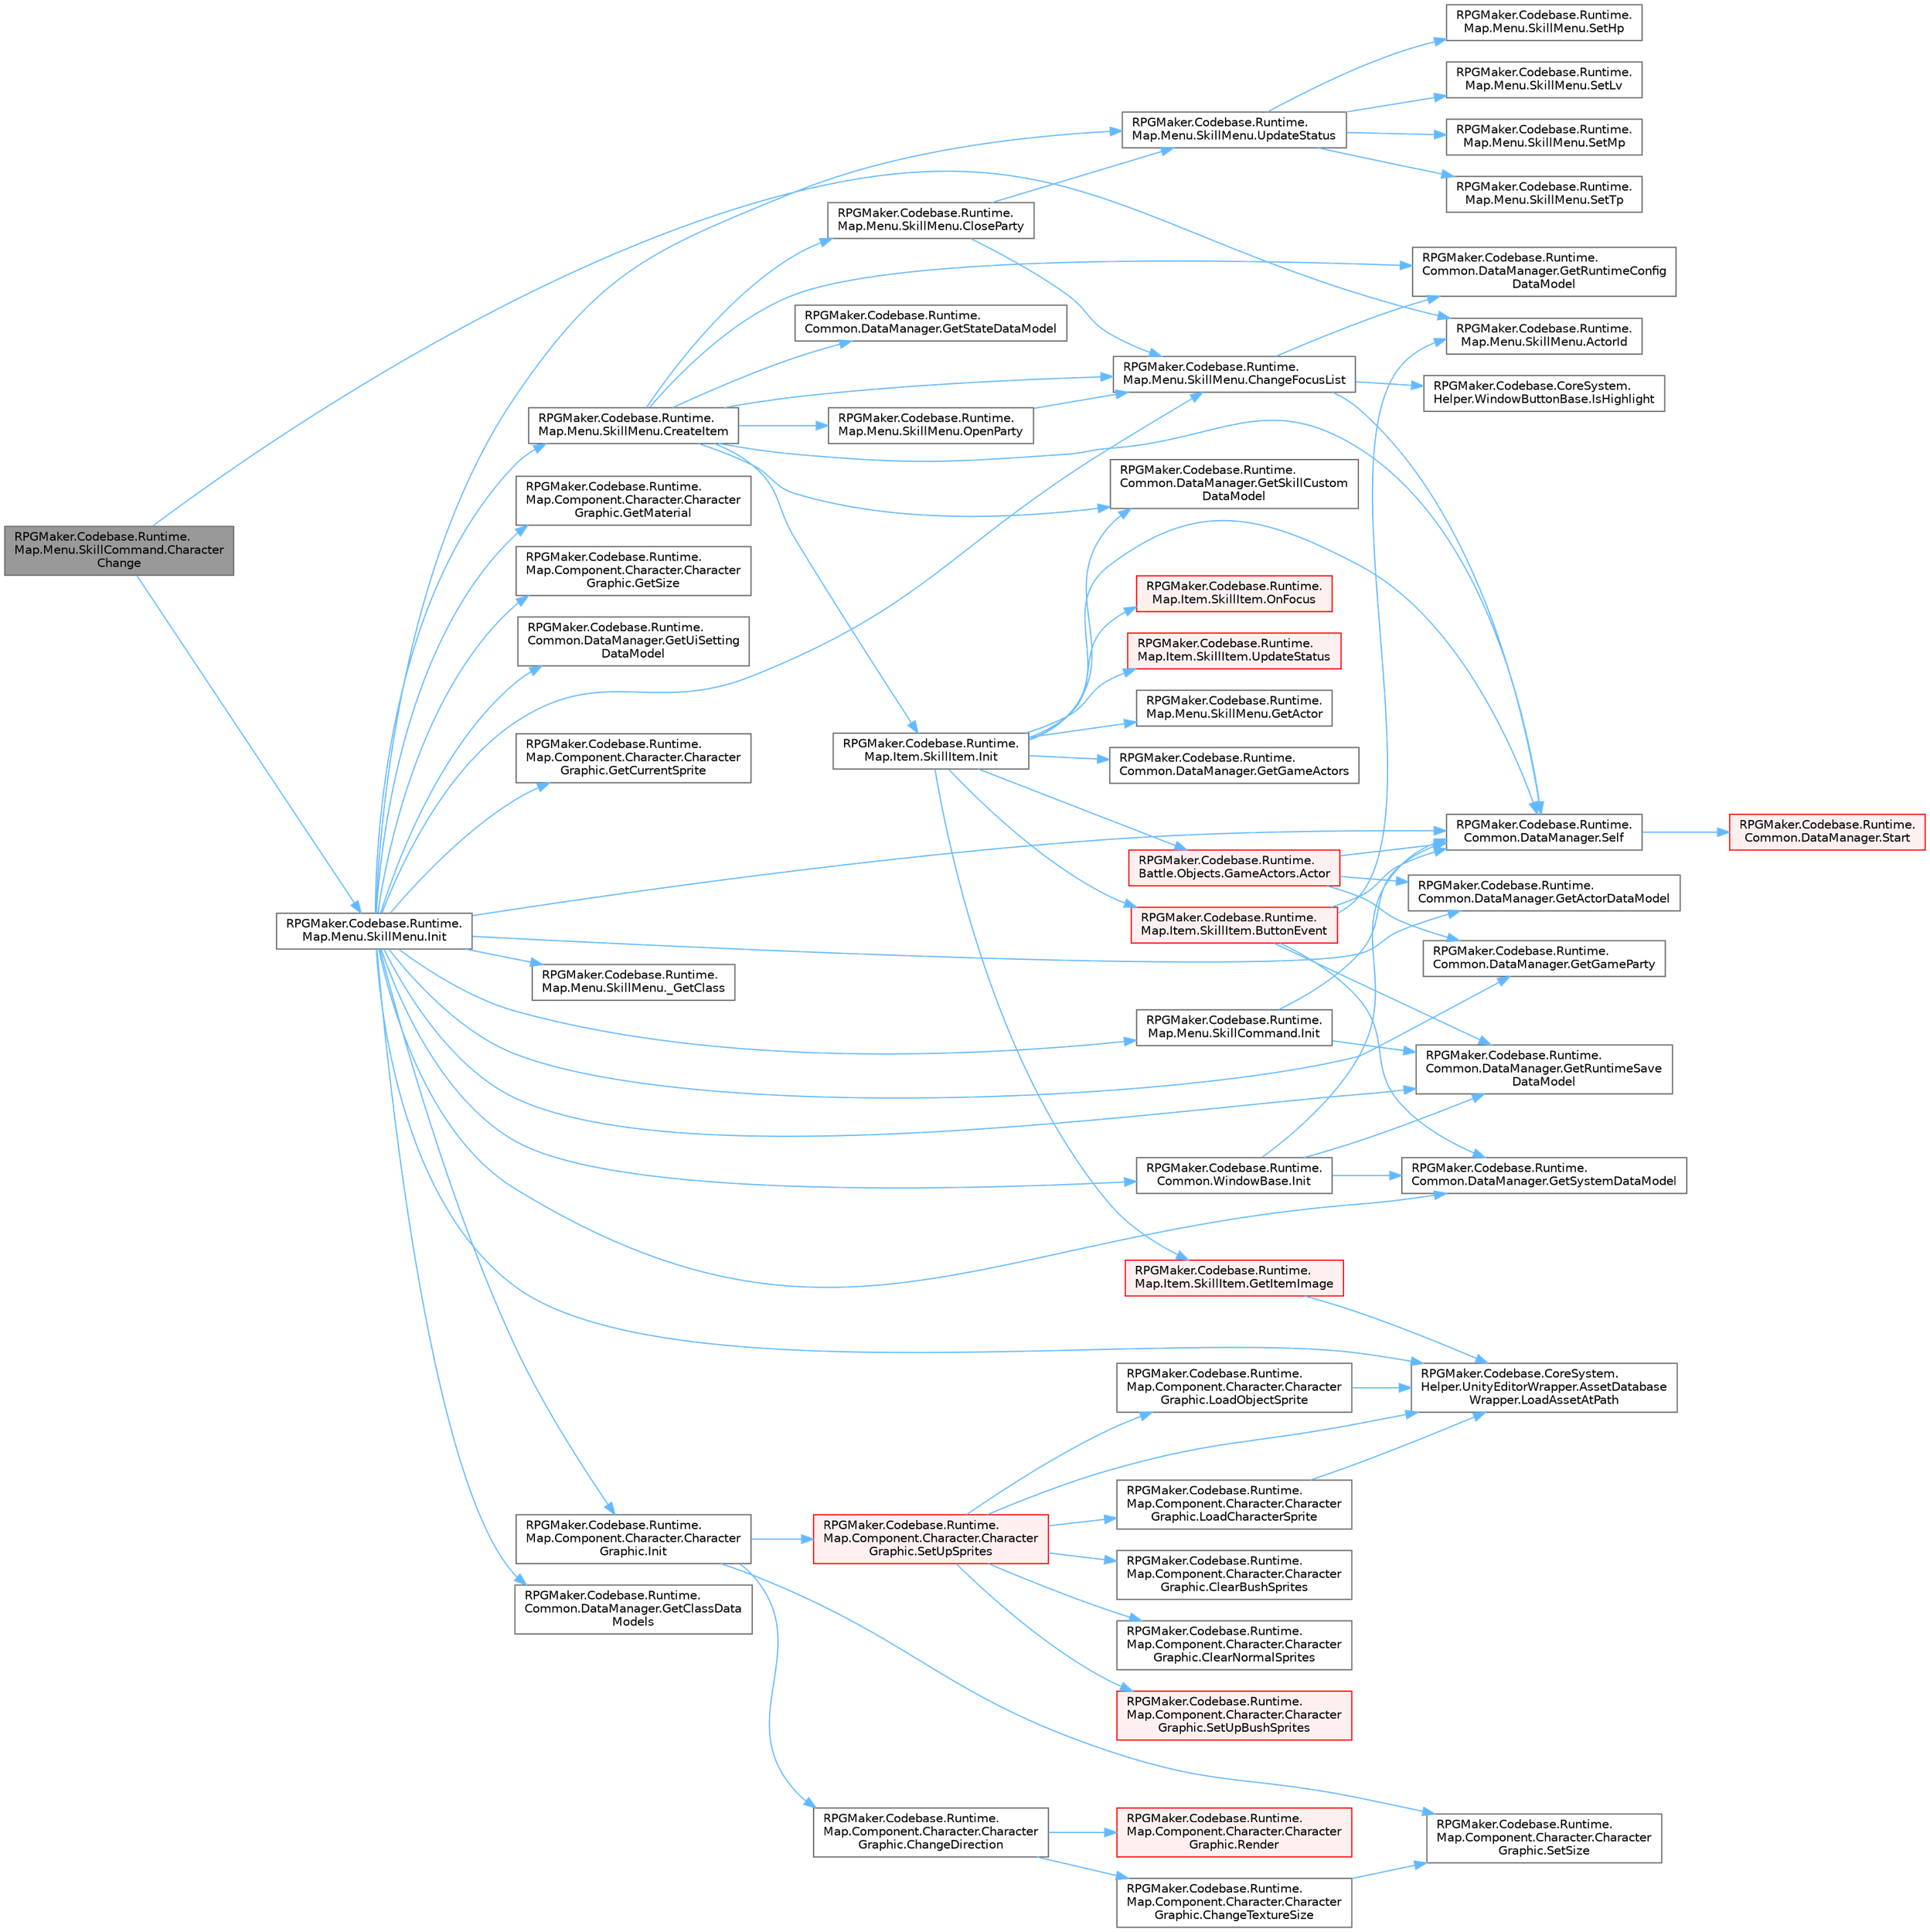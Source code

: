 digraph "RPGMaker.Codebase.Runtime.Map.Menu.SkillCommand.CharacterChange"
{
 // LATEX_PDF_SIZE
  bgcolor="transparent";
  edge [fontname=Helvetica,fontsize=10,labelfontname=Helvetica,labelfontsize=10];
  node [fontname=Helvetica,fontsize=10,shape=box,height=0.2,width=0.4];
  rankdir="LR";
  Node1 [id="Node000001",label="RPGMaker.Codebase.Runtime.\lMap.Menu.SkillCommand.Character\lChange",height=0.2,width=0.4,color="gray40", fillcolor="grey60", style="filled", fontcolor="black",tooltip="ボタンのイベント入力"];
  Node1 -> Node2 [id="edge1_Node000001_Node000002",color="steelblue1",style="solid",tooltip=" "];
  Node2 [id="Node000002",label="RPGMaker.Codebase.Runtime.\lMap.Menu.SkillMenu.ActorId",height=0.2,width=0.4,color="grey40", fillcolor="white", style="filled",URL="$db/d40/class_r_p_g_maker_1_1_codebase_1_1_runtime_1_1_map_1_1_menu_1_1_skill_menu.html#aa9816508fcc6287d0fef38d169814601",tooltip="アクターのID取得"];
  Node1 -> Node3 [id="edge2_Node000001_Node000003",color="steelblue1",style="solid",tooltip=" "];
  Node3 [id="Node000003",label="RPGMaker.Codebase.Runtime.\lMap.Menu.SkillMenu.Init",height=0.2,width=0.4,color="grey40", fillcolor="white", style="filled",URL="$db/d40/class_r_p_g_maker_1_1_codebase_1_1_runtime_1_1_map_1_1_menu_1_1_skill_menu.html#a975d3a099f39f2d6dbade2fcf5a23cb1",tooltip="初期化処理"];
  Node3 -> Node4 [id="edge3_Node000003_Node000004",color="steelblue1",style="solid",tooltip=" "];
  Node4 [id="Node000004",label="RPGMaker.Codebase.Runtime.\lMap.Menu.SkillMenu._GetClass",height=0.2,width=0.4,color="grey40", fillcolor="white", style="filled",URL="$db/d40/class_r_p_g_maker_1_1_codebase_1_1_runtime_1_1_map_1_1_menu_1_1_skill_menu.html#a770963c7f7b4614ca7ea029dca58b6e5",tooltip="クラス名取得"];
  Node3 -> Node5 [id="edge4_Node000003_Node000005",color="steelblue1",style="solid",tooltip=" "];
  Node5 [id="Node000005",label="RPGMaker.Codebase.Runtime.\lMap.Menu.SkillMenu.ChangeFocusList",height=0.2,width=0.4,color="grey40", fillcolor="white", style="filled",URL="$db/d40/class_r_p_g_maker_1_1_codebase_1_1_runtime_1_1_map_1_1_menu_1_1_skill_menu.html#af36ad7509dd7e32d408a7ca967b6b63a",tooltip="リストのフォーカス位置を変更する"];
  Node5 -> Node6 [id="edge5_Node000005_Node000006",color="steelblue1",style="solid",tooltip=" "];
  Node6 [id="Node000006",label="RPGMaker.Codebase.Runtime.\lCommon.DataManager.GetRuntimeConfig\lDataModel",height=0.2,width=0.4,color="grey40", fillcolor="white", style="filled",URL="$d5/d08/class_r_p_g_maker_1_1_codebase_1_1_runtime_1_1_common_1_1_data_manager.html#a0a2ffc641c2e2cb5de6540b100272aa5",tooltip=" "];
  Node5 -> Node7 [id="edge6_Node000005_Node000007",color="steelblue1",style="solid",tooltip=" "];
  Node7 [id="Node000007",label="RPGMaker.Codebase.CoreSystem.\lHelper.WindowButtonBase.IsHighlight",height=0.2,width=0.4,color="grey40", fillcolor="white", style="filled",URL="$d1/d38/class_r_p_g_maker_1_1_codebase_1_1_core_system_1_1_helper_1_1_window_button_base.html#a11adcf44812f4a23c10330ba5785b82c",tooltip="現在このボタンがハイライト状態かどうかの返却"];
  Node5 -> Node8 [id="edge7_Node000005_Node000008",color="steelblue1",style="solid",tooltip=" "];
  Node8 [id="Node000008",label="RPGMaker.Codebase.Runtime.\lCommon.DataManager.Self",height=0.2,width=0.4,color="grey40", fillcolor="white", style="filled",URL="$d5/d08/class_r_p_g_maker_1_1_codebase_1_1_runtime_1_1_common_1_1_data_manager.html#a8f0a40fd71fe0a873d1905e106299934",tooltip=" "];
  Node8 -> Node9 [id="edge8_Node000008_Node000009",color="steelblue1",style="solid",tooltip=" "];
  Node9 [id="Node000009",label="RPGMaker.Codebase.Runtime.\lCommon.DataManager.Start",height=0.2,width=0.4,color="red", fillcolor="#FFF0F0", style="filled",URL="$d5/d08/class_r_p_g_maker_1_1_codebase_1_1_runtime_1_1_common_1_1_data_manager.html#ace8f5b29b336a071e6383ecdbe0f85c5",tooltip=" "];
  Node3 -> Node46 [id="edge9_Node000003_Node000046",color="steelblue1",style="solid",tooltip=" "];
  Node46 [id="Node000046",label="RPGMaker.Codebase.Runtime.\lMap.Menu.SkillMenu.CreateItem",height=0.2,width=0.4,color="grey40", fillcolor="white", style="filled",URL="$db/d40/class_r_p_g_maker_1_1_codebase_1_1_runtime_1_1_map_1_1_menu_1_1_skill_menu.html#ab9c01ed665de683f0ed12dc13ed39836",tooltip="スキルボタン作成処理"];
  Node46 -> Node5 [id="edge10_Node000046_Node000005",color="steelblue1",style="solid",tooltip=" "];
  Node46 -> Node47 [id="edge11_Node000046_Node000047",color="steelblue1",style="solid",tooltip=" "];
  Node47 [id="Node000047",label="RPGMaker.Codebase.Runtime.\lMap.Menu.SkillMenu.CloseParty",height=0.2,width=0.4,color="grey40", fillcolor="white", style="filled",URL="$db/d40/class_r_p_g_maker_1_1_codebase_1_1_runtime_1_1_map_1_1_menu_1_1_skill_menu.html#a8d03f1683c92263bec9e511ee4020dea",tooltip="パーティメンバーの選択画面終了"];
  Node47 -> Node5 [id="edge12_Node000047_Node000005",color="steelblue1",style="solid",tooltip=" "];
  Node47 -> Node48 [id="edge13_Node000047_Node000048",color="steelblue1",style="solid",tooltip=" "];
  Node48 [id="Node000048",label="RPGMaker.Codebase.Runtime.\lMap.Menu.SkillMenu.UpdateStatus",height=0.2,width=0.4,color="grey40", fillcolor="white", style="filled",URL="$db/d40/class_r_p_g_maker_1_1_codebase_1_1_runtime_1_1_map_1_1_menu_1_1_skill_menu.html#af146a7f3fdbe4bfc3d102c06d8a4fb6c",tooltip="ステータス更新"];
  Node48 -> Node49 [id="edge14_Node000048_Node000049",color="steelblue1",style="solid",tooltip=" "];
  Node49 [id="Node000049",label="RPGMaker.Codebase.Runtime.\lMap.Menu.SkillMenu.SetHp",height=0.2,width=0.4,color="grey40", fillcolor="white", style="filled",URL="$db/d40/class_r_p_g_maker_1_1_codebase_1_1_runtime_1_1_map_1_1_menu_1_1_skill_menu.html#acb9f4396107b11fce1b28941c212d49d",tooltip="HP設定"];
  Node48 -> Node50 [id="edge15_Node000048_Node000050",color="steelblue1",style="solid",tooltip=" "];
  Node50 [id="Node000050",label="RPGMaker.Codebase.Runtime.\lMap.Menu.SkillMenu.SetLv",height=0.2,width=0.4,color="grey40", fillcolor="white", style="filled",URL="$db/d40/class_r_p_g_maker_1_1_codebase_1_1_runtime_1_1_map_1_1_menu_1_1_skill_menu.html#a33255cc13c63adbb554f217fb98d7f13",tooltip="レベル設定"];
  Node48 -> Node51 [id="edge16_Node000048_Node000051",color="steelblue1",style="solid",tooltip=" "];
  Node51 [id="Node000051",label="RPGMaker.Codebase.Runtime.\lMap.Menu.SkillMenu.SetMp",height=0.2,width=0.4,color="grey40", fillcolor="white", style="filled",URL="$db/d40/class_r_p_g_maker_1_1_codebase_1_1_runtime_1_1_map_1_1_menu_1_1_skill_menu.html#a237bdaac1e11c343e1d5f788fa4b287c",tooltip="MP設定"];
  Node48 -> Node52 [id="edge17_Node000048_Node000052",color="steelblue1",style="solid",tooltip=" "];
  Node52 [id="Node000052",label="RPGMaker.Codebase.Runtime.\lMap.Menu.SkillMenu.SetTp",height=0.2,width=0.4,color="grey40", fillcolor="white", style="filled",URL="$db/d40/class_r_p_g_maker_1_1_codebase_1_1_runtime_1_1_map_1_1_menu_1_1_skill_menu.html#a3ec6e5ea48c023f610a4a770dfaaf40c",tooltip="TP設定"];
  Node46 -> Node6 [id="edge18_Node000046_Node000006",color="steelblue1",style="solid",tooltip=" "];
  Node46 -> Node53 [id="edge19_Node000046_Node000053",color="steelblue1",style="solid",tooltip=" "];
  Node53 [id="Node000053",label="RPGMaker.Codebase.Runtime.\lCommon.DataManager.GetSkillCustom\lDataModel",height=0.2,width=0.4,color="grey40", fillcolor="white", style="filled",URL="$d5/d08/class_r_p_g_maker_1_1_codebase_1_1_runtime_1_1_common_1_1_data_manager.html#ac155884922972284514d23ccb2aeee86",tooltip=" "];
  Node46 -> Node54 [id="edge20_Node000046_Node000054",color="steelblue1",style="solid",tooltip=" "];
  Node54 [id="Node000054",label="RPGMaker.Codebase.Runtime.\lCommon.DataManager.GetStateDataModel",height=0.2,width=0.4,color="grey40", fillcolor="white", style="filled",URL="$d5/d08/class_r_p_g_maker_1_1_codebase_1_1_runtime_1_1_common_1_1_data_manager.html#a9680aabf1be7c423813a70df23574c2c",tooltip=" "];
  Node46 -> Node55 [id="edge21_Node000046_Node000055",color="steelblue1",style="solid",tooltip=" "];
  Node55 [id="Node000055",label="RPGMaker.Codebase.Runtime.\lMap.Item.SkillItem.Init",height=0.2,width=0.4,color="grey40", fillcolor="white", style="filled",URL="$d0/d4d/class_r_p_g_maker_1_1_codebase_1_1_runtime_1_1_map_1_1_item_1_1_skill_item.html#a67105a5534fe839473b8da87d9b5cdb3",tooltip="初期化処理"];
  Node55 -> Node56 [id="edge22_Node000055_Node000056",color="steelblue1",style="solid",tooltip=" "];
  Node56 [id="Node000056",label="RPGMaker.Codebase.Runtime.\lBattle.Objects.GameActors.Actor",height=0.2,width=0.4,color="red", fillcolor="#FFF0F0", style="filled",URL="$d4/d13/class_r_p_g_maker_1_1_codebase_1_1_runtime_1_1_battle_1_1_objects_1_1_game_actors.html#a82bc12affbb34d1675ddcafaf9bbb5ee",tooltip="😁 指定IDのアクターを返す"];
  Node56 -> Node57 [id="edge23_Node000056_Node000057",color="steelblue1",style="solid",tooltip=" "];
  Node57 [id="Node000057",label="RPGMaker.Codebase.Runtime.\lCommon.DataManager.GetActorDataModel",height=0.2,width=0.4,color="grey40", fillcolor="white", style="filled",URL="$d5/d08/class_r_p_g_maker_1_1_codebase_1_1_runtime_1_1_common_1_1_data_manager.html#abfb1fd14c6aadc61fe20955b4b60c7cf",tooltip=" "];
  Node56 -> Node58 [id="edge24_Node000056_Node000058",color="steelblue1",style="solid",tooltip=" "];
  Node58 [id="Node000058",label="RPGMaker.Codebase.Runtime.\lCommon.DataManager.GetGameParty",height=0.2,width=0.4,color="grey40", fillcolor="white", style="filled",URL="$d5/d08/class_r_p_g_maker_1_1_codebase_1_1_runtime_1_1_common_1_1_data_manager.html#a51ad2669c15aba611fa704eb84001f8c",tooltip=" "];
  Node56 -> Node8 [id="edge25_Node000056_Node000008",color="steelblue1",style="solid",tooltip=" "];
  Node55 -> Node60 [id="edge26_Node000055_Node000060",color="steelblue1",style="solid",tooltip=" "];
  Node60 [id="Node000060",label="RPGMaker.Codebase.Runtime.\lMap.Item.SkillItem.ButtonEvent",height=0.2,width=0.4,color="red", fillcolor="#FFF0F0", style="filled",URL="$d0/d4d/class_r_p_g_maker_1_1_codebase_1_1_runtime_1_1_map_1_1_item_1_1_skill_item.html#a4b4dcfc04d0a4bb83639515d84f45c06",tooltip="スキル選択時処理"];
  Node60 -> Node2 [id="edge27_Node000060_Node000002",color="steelblue1",style="solid",tooltip=" "];
  Node60 -> Node66 [id="edge28_Node000060_Node000066",color="steelblue1",style="solid",tooltip=" "];
  Node66 [id="Node000066",label="RPGMaker.Codebase.Runtime.\lCommon.DataManager.GetRuntimeSave\lDataModel",height=0.2,width=0.4,color="grey40", fillcolor="white", style="filled",URL="$d5/d08/class_r_p_g_maker_1_1_codebase_1_1_runtime_1_1_common_1_1_data_manager.html#aa008ccb1bfddc97c2c6618cfe1fe9ab9",tooltip=" "];
  Node60 -> Node71 [id="edge29_Node000060_Node000071",color="steelblue1",style="solid",tooltip=" "];
  Node71 [id="Node000071",label="RPGMaker.Codebase.Runtime.\lCommon.DataManager.GetSystemDataModel",height=0.2,width=0.4,color="grey40", fillcolor="white", style="filled",URL="$d5/d08/class_r_p_g_maker_1_1_codebase_1_1_runtime_1_1_common_1_1_data_manager.html#acdc0251471c3db50b36db22a1f9b9d83",tooltip=" "];
  Node60 -> Node8 [id="edge30_Node000060_Node000008",color="steelblue1",style="solid",tooltip=" "];
  Node55 -> Node112 [id="edge31_Node000055_Node000112",color="steelblue1",style="solid",tooltip=" "];
  Node112 [id="Node000112",label="RPGMaker.Codebase.Runtime.\lMap.Menu.SkillMenu.GetActor",height=0.2,width=0.4,color="grey40", fillcolor="white", style="filled",URL="$db/d40/class_r_p_g_maker_1_1_codebase_1_1_runtime_1_1_map_1_1_menu_1_1_skill_menu.html#a62f07b003a5132212ef17ccd0ca34fce",tooltip="アクター取得"];
  Node55 -> Node113 [id="edge32_Node000055_Node000113",color="steelblue1",style="solid",tooltip=" "];
  Node113 [id="Node000113",label="RPGMaker.Codebase.Runtime.\lCommon.DataManager.GetGameActors",height=0.2,width=0.4,color="grey40", fillcolor="white", style="filled",URL="$d5/d08/class_r_p_g_maker_1_1_codebase_1_1_runtime_1_1_common_1_1_data_manager.html#a8810afb189bb1803ccd916552d612bb1",tooltip=" "];
  Node55 -> Node114 [id="edge33_Node000055_Node000114",color="steelblue1",style="solid",tooltip=" "];
  Node114 [id="Node000114",label="RPGMaker.Codebase.Runtime.\lMap.Item.SkillItem.GetItemImage",height=0.2,width=0.4,color="red", fillcolor="#FFF0F0", style="filled",URL="$d0/d4d/class_r_p_g_maker_1_1_codebase_1_1_runtime_1_1_map_1_1_item_1_1_skill_item.html#a5072c06352b97b362fbe43bd69128f4d",tooltip=" "];
  Node114 -> Node84 [id="edge34_Node000114_Node000084",color="steelblue1",style="solid",tooltip=" "];
  Node84 [id="Node000084",label="RPGMaker.Codebase.CoreSystem.\lHelper.UnityEditorWrapper.AssetDatabase\lWrapper.LoadAssetAtPath",height=0.2,width=0.4,color="grey40", fillcolor="white", style="filled",URL="$d9/d20/class_r_p_g_maker_1_1_codebase_1_1_core_system_1_1_helper_1_1_unity_editor_wrapper_1_1_asset_database_wrapper.html#a471f932b0479bad28c9fd1b02f1d5d7a",tooltip="😁 パスで資産読込"];
  Node55 -> Node53 [id="edge35_Node000055_Node000053",color="steelblue1",style="solid",tooltip=" "];
  Node55 -> Node115 [id="edge36_Node000055_Node000115",color="steelblue1",style="solid",tooltip=" "];
  Node115 [id="Node000115",label="RPGMaker.Codebase.Runtime.\lMap.Item.SkillItem.OnFocus",height=0.2,width=0.4,color="red", fillcolor="#FFF0F0", style="filled",URL="$d0/d4d/class_r_p_g_maker_1_1_codebase_1_1_runtime_1_1_map_1_1_item_1_1_skill_item.html#abfbc488a7a7f48b6f28d63baf90e9f21",tooltip="OnFocus時処理"];
  Node55 -> Node8 [id="edge37_Node000055_Node000008",color="steelblue1",style="solid",tooltip=" "];
  Node55 -> Node117 [id="edge38_Node000055_Node000117",color="steelblue1",style="solid",tooltip=" "];
  Node117 [id="Node000117",label="RPGMaker.Codebase.Runtime.\lMap.Item.SkillItem.UpdateStatus",height=0.2,width=0.4,color="red", fillcolor="#FFF0F0", style="filled",URL="$d0/d4d/class_r_p_g_maker_1_1_codebase_1_1_runtime_1_1_map_1_1_item_1_1_skill_item.html#a262df59db73470e8ac8dea5732097c9a",tooltip="ステータス更新"];
  Node46 -> Node125 [id="edge39_Node000046_Node000125",color="steelblue1",style="solid",tooltip=" "];
  Node125 [id="Node000125",label="RPGMaker.Codebase.Runtime.\lMap.Menu.SkillMenu.OpenParty",height=0.2,width=0.4,color="grey40", fillcolor="white", style="filled",URL="$db/d40/class_r_p_g_maker_1_1_codebase_1_1_runtime_1_1_map_1_1_menu_1_1_skill_menu.html#aaac9955dde08791c7cd7745ccdc8665d",tooltip="パーティメンバーの選択画面表示"];
  Node125 -> Node5 [id="edge40_Node000125_Node000005",color="steelblue1",style="solid",tooltip=" "];
  Node46 -> Node8 [id="edge41_Node000046_Node000008",color="steelblue1",style="solid",tooltip=" "];
  Node3 -> Node57 [id="edge42_Node000003_Node000057",color="steelblue1",style="solid",tooltip=" "];
  Node3 -> Node126 [id="edge43_Node000003_Node000126",color="steelblue1",style="solid",tooltip=" "];
  Node126 [id="Node000126",label="RPGMaker.Codebase.Runtime.\lCommon.DataManager.GetClassData\lModels",height=0.2,width=0.4,color="grey40", fillcolor="white", style="filled",URL="$d5/d08/class_r_p_g_maker_1_1_codebase_1_1_runtime_1_1_common_1_1_data_manager.html#abb0646c693ff140faa5d2821854be045",tooltip=" "];
  Node3 -> Node127 [id="edge44_Node000003_Node000127",color="steelblue1",style="solid",tooltip=" "];
  Node127 [id="Node000127",label="RPGMaker.Codebase.Runtime.\lMap.Component.Character.Character\lGraphic.GetCurrentSprite",height=0.2,width=0.4,color="grey40", fillcolor="white", style="filled",URL="$da/d44/class_r_p_g_maker_1_1_codebase_1_1_runtime_1_1_map_1_1_component_1_1_character_1_1_character_graphic.html#a9b0780c78d81029c2cf5ab7b6a56519b",tooltip="😁 各画面でSDキャラ画像の1枚目を表示するためのプロパティ"];
  Node3 -> Node58 [id="edge45_Node000003_Node000058",color="steelblue1",style="solid",tooltip=" "];
  Node3 -> Node128 [id="edge46_Node000003_Node000128",color="steelblue1",style="solid",tooltip=" "];
  Node128 [id="Node000128",label="RPGMaker.Codebase.Runtime.\lMap.Component.Character.Character\lGraphic.GetMaterial",height=0.2,width=0.4,color="grey40", fillcolor="white", style="filled",URL="$da/d44/class_r_p_g_maker_1_1_codebase_1_1_runtime_1_1_map_1_1_component_1_1_character_1_1_character_graphic.html#ab0fd02c5a4de48246eff1afcf72b3064",tooltip="😁 各画面でSDキャラ画像の1枚目を表示するためのプロパティ"];
  Node3 -> Node66 [id="edge47_Node000003_Node000066",color="steelblue1",style="solid",tooltip=" "];
  Node3 -> Node129 [id="edge48_Node000003_Node000129",color="steelblue1",style="solid",tooltip=" "];
  Node129 [id="Node000129",label="RPGMaker.Codebase.Runtime.\lMap.Component.Character.Character\lGraphic.GetSize",height=0.2,width=0.4,color="grey40", fillcolor="white", style="filled",URL="$da/d44/class_r_p_g_maker_1_1_codebase_1_1_runtime_1_1_map_1_1_component_1_1_character_1_1_character_graphic.html#a74227c8d22f67b1698b96e05f3fadb8c",tooltip="😁 各画面でSDキャラ画像の1枚目を表示するためのプロパティ"];
  Node3 -> Node71 [id="edge49_Node000003_Node000071",color="steelblue1",style="solid",tooltip=" "];
  Node3 -> Node130 [id="edge50_Node000003_Node000130",color="steelblue1",style="solid",tooltip=" "];
  Node130 [id="Node000130",label="RPGMaker.Codebase.Runtime.\lCommon.DataManager.GetUiSetting\lDataModel",height=0.2,width=0.4,color="grey40", fillcolor="white", style="filled",URL="$d5/d08/class_r_p_g_maker_1_1_codebase_1_1_runtime_1_1_common_1_1_data_manager.html#a3cf9e3927b433f3ab6cc80adcc0d09c2",tooltip=" "];
  Node3 -> Node78 [id="edge51_Node000003_Node000078",color="steelblue1",style="solid",tooltip=" "];
  Node78 [id="Node000078",label="RPGMaker.Codebase.Runtime.\lCommon.WindowBase.Init",height=0.2,width=0.4,color="grey40", fillcolor="white", style="filled",URL="$d4/d52/class_r_p_g_maker_1_1_codebase_1_1_runtime_1_1_common_1_1_window_base.html#a8fa566df21c304a9028269d880911028",tooltip=" "];
  Node78 -> Node66 [id="edge52_Node000078_Node000066",color="steelblue1",style="solid",tooltip=" "];
  Node78 -> Node71 [id="edge53_Node000078_Node000071",color="steelblue1",style="solid",tooltip=" "];
  Node78 -> Node8 [id="edge54_Node000078_Node000008",color="steelblue1",style="solid",tooltip=" "];
  Node3 -> Node131 [id="edge55_Node000003_Node000131",color="steelblue1",style="solid",tooltip=" "];
  Node131 [id="Node000131",label="RPGMaker.Codebase.Runtime.\lMap.Menu.SkillCommand.Init",height=0.2,width=0.4,color="grey40", fillcolor="white", style="filled",URL="$dd/d31/class_r_p_g_maker_1_1_codebase_1_1_runtime_1_1_map_1_1_menu_1_1_skill_command.html#aa78f79cef1f8fbb89a82561bf9c0032b",tooltip=" "];
  Node131 -> Node66 [id="edge56_Node000131_Node000066",color="steelblue1",style="solid",tooltip=" "];
  Node131 -> Node8 [id="edge57_Node000131_Node000008",color="steelblue1",style="solid",tooltip=" "];
  Node3 -> Node132 [id="edge58_Node000003_Node000132",color="steelblue1",style="solid",tooltip=" "];
  Node132 [id="Node000132",label="RPGMaker.Codebase.Runtime.\lMap.Component.Character.Character\lGraphic.Init",height=0.2,width=0.4,color="grey40", fillcolor="white", style="filled",URL="$da/d44/class_r_p_g_maker_1_1_codebase_1_1_runtime_1_1_map_1_1_component_1_1_character_1_1_character_graphic.html#a2d910728c7f3bbfc4fc684ed3fd3d2b7",tooltip="😁 初期化"];
  Node132 -> Node133 [id="edge59_Node000132_Node000133",color="steelblue1",style="solid",tooltip=" "];
  Node133 [id="Node000133",label="RPGMaker.Codebase.Runtime.\lMap.Component.Character.Character\lGraphic.ChangeDirection",height=0.2,width=0.4,color="grey40", fillcolor="white", style="filled",URL="$da/d44/class_r_p_g_maker_1_1_codebase_1_1_runtime_1_1_map_1_1_component_1_1_character_1_1_character_graphic.html#a8d5ab5c51f8f01da17e02ee445042c14",tooltip="😁 向き変更"];
  Node133 -> Node134 [id="edge60_Node000133_Node000134",color="steelblue1",style="solid",tooltip=" "];
  Node134 [id="Node000134",label="RPGMaker.Codebase.Runtime.\lMap.Component.Character.Character\lGraphic.ChangeTextureSize",height=0.2,width=0.4,color="grey40", fillcolor="white", style="filled",URL="$da/d44/class_r_p_g_maker_1_1_codebase_1_1_runtime_1_1_map_1_1_component_1_1_character_1_1_character_graphic.html#a989e537181ea19d26d9acd928ec8a5bb",tooltip="😁 テクスチャー・サイズ変更"];
  Node134 -> Node135 [id="edge61_Node000134_Node000135",color="steelblue1",style="solid",tooltip=" "];
  Node135 [id="Node000135",label="RPGMaker.Codebase.Runtime.\lMap.Component.Character.Character\lGraphic.SetSize",height=0.2,width=0.4,color="grey40", fillcolor="white", style="filled",URL="$da/d44/class_r_p_g_maker_1_1_codebase_1_1_runtime_1_1_map_1_1_component_1_1_character_1_1_character_graphic.html#aaa9f4eb137cf35444b27a3f9fb85b9a3",tooltip="😁 サイズ設定(1.0が100%)"];
  Node133 -> Node136 [id="edge62_Node000133_Node000136",color="steelblue1",style="solid",tooltip=" "];
  Node136 [id="Node000136",label="RPGMaker.Codebase.Runtime.\lMap.Component.Character.Character\lGraphic.Render",height=0.2,width=0.4,color="red", fillcolor="#FFF0F0", style="filled",URL="$da/d44/class_r_p_g_maker_1_1_codebase_1_1_runtime_1_1_map_1_1_component_1_1_character_1_1_character_graphic.html#a134cd935141a449e9086842b576c0b55",tooltip="😁 描画"];
  Node132 -> Node135 [id="edge63_Node000132_Node000135",color="steelblue1",style="solid",tooltip=" "];
  Node132 -> Node138 [id="edge64_Node000132_Node000138",color="steelblue1",style="solid",tooltip=" "];
  Node138 [id="Node000138",label="RPGMaker.Codebase.Runtime.\lMap.Component.Character.Character\lGraphic.SetUpSprites",height=0.2,width=0.4,color="red", fillcolor="#FFF0F0", style="filled",URL="$da/d44/class_r_p_g_maker_1_1_codebase_1_1_runtime_1_1_map_1_1_component_1_1_character_1_1_character_graphic.html#a3e1f746cb6c8892d8e9e5422da0cf30b",tooltip="😁 上スプライト設定"];
  Node138 -> Node139 [id="edge65_Node000138_Node000139",color="steelblue1",style="solid",tooltip=" "];
  Node139 [id="Node000139",label="RPGMaker.Codebase.Runtime.\lMap.Component.Character.Character\lGraphic.ClearBushSprites",height=0.2,width=0.4,color="grey40", fillcolor="white", style="filled",URL="$da/d44/class_r_p_g_maker_1_1_codebase_1_1_runtime_1_1_map_1_1_component_1_1_character_1_1_character_graphic.html#a53c283c3e6ec5a2d569e963f68af9f6e",tooltip="😁 藪スプライトをクリアー"];
  Node138 -> Node140 [id="edge66_Node000138_Node000140",color="steelblue1",style="solid",tooltip=" "];
  Node140 [id="Node000140",label="RPGMaker.Codebase.Runtime.\lMap.Component.Character.Character\lGraphic.ClearNormalSprites",height=0.2,width=0.4,color="grey40", fillcolor="white", style="filled",URL="$da/d44/class_r_p_g_maker_1_1_codebase_1_1_runtime_1_1_map_1_1_component_1_1_character_1_1_character_graphic.html#abb6664f9f7c6cc01115984c8b124abce",tooltip="😁 通常スプライトをクリアー"];
  Node138 -> Node84 [id="edge67_Node000138_Node000084",color="steelblue1",style="solid",tooltip=" "];
  Node138 -> Node141 [id="edge68_Node000138_Node000141",color="steelblue1",style="solid",tooltip=" "];
  Node141 [id="Node000141",label="RPGMaker.Codebase.Runtime.\lMap.Component.Character.Character\lGraphic.LoadCharacterSprite",height=0.2,width=0.4,color="grey40", fillcolor="white", style="filled",URL="$da/d44/class_r_p_g_maker_1_1_codebase_1_1_runtime_1_1_map_1_1_component_1_1_character_1_1_character_graphic.html#a468467d196ac3edc219f79a9c79b6372",tooltip="😁 キャラクター用画像の読込"];
  Node141 -> Node84 [id="edge69_Node000141_Node000084",color="steelblue1",style="solid",tooltip=" "];
  Node138 -> Node142 [id="edge70_Node000138_Node000142",color="steelblue1",style="solid",tooltip=" "];
  Node142 [id="Node000142",label="RPGMaker.Codebase.Runtime.\lMap.Component.Character.Character\lGraphic.LoadObjectSprite",height=0.2,width=0.4,color="grey40", fillcolor="white", style="filled",URL="$da/d44/class_r_p_g_maker_1_1_codebase_1_1_runtime_1_1_map_1_1_component_1_1_character_1_1_character_graphic.html#a0d2204119ac9d4c4ac00fe8a0b64d1ba",tooltip="😁 オブジェクト用画像の読込"];
  Node142 -> Node84 [id="edge71_Node000142_Node000084",color="steelblue1",style="solid",tooltip=" "];
  Node138 -> Node143 [id="edge72_Node000138_Node000143",color="steelblue1",style="solid",tooltip=" "];
  Node143 [id="Node000143",label="RPGMaker.Codebase.Runtime.\lMap.Component.Character.Character\lGraphic.SetUpBushSprites",height=0.2,width=0.4,color="red", fillcolor="#FFF0F0", style="filled",URL="$da/d44/class_r_p_g_maker_1_1_codebase_1_1_runtime_1_1_map_1_1_component_1_1_character_1_1_character_graphic.html#a4d9afb1f7a61bc689a322ee5fbf95c23",tooltip="😁 上藪スプライト設定"];
  Node3 -> Node84 [id="edge73_Node000003_Node000084",color="steelblue1",style="solid",tooltip=" "];
  Node3 -> Node8 [id="edge74_Node000003_Node000008",color="steelblue1",style="solid",tooltip=" "];
  Node3 -> Node48 [id="edge75_Node000003_Node000048",color="steelblue1",style="solid",tooltip=" "];
}
